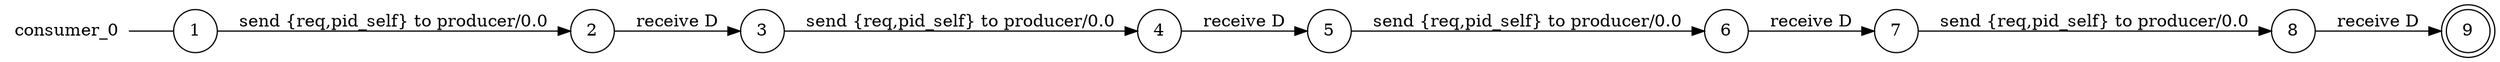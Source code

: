 digraph consumer_0 {
	rankdir="LR";
	n_0 [label="consumer_0", shape="plaintext"];
	n_1 [id="5", shape=circle, label="3"];
	n_2 [id="6", shape=circle, label="4"];
	n_3 [id="1", shape=circle, label="1"];
	n_0 -> n_3 [arrowhead=none];
	n_4 [id="9", shape=circle, label="2"];
	n_5 [id="2", shape=circle, label="5"];
	n_6 [id="8", shape=circle, label="7"];
	n_7 [id="4", shape=doublecircle, label="9"];
	n_8 [id="7", shape=circle, label="6"];
	n_9 [id="3", shape=circle, label="8"];

	n_3 -> n_4 [id="[$e|0]", label="send {req,pid_self} to producer/0.0"];
	n_1 -> n_2 [id="[$e|7]", label="send {req,pid_self} to producer/0.0"];
	n_2 -> n_5 [id="[$e|1]", label="receive D"];
	n_5 -> n_8 [id="[$e|2]", label="send {req,pid_self} to producer/0.0"];
	n_9 -> n_7 [id="[$e|3]", label="receive D"];
	n_8 -> n_6 [id="[$e|4]", label="receive D"];
	n_4 -> n_1 [id="[$e|6]", label="receive D"];
	n_6 -> n_9 [id="[$e|5]", label="send {req,pid_self} to producer/0.0"];
}
